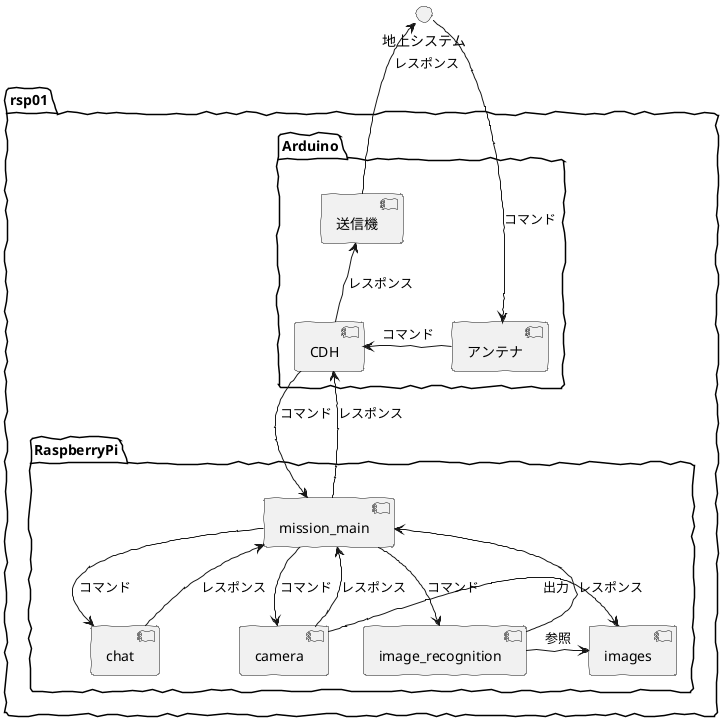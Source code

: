@startuml

skinparam handwritten true

package rsp01 {
    package Arduino {
        [アンテナ]
        [送信機]
        [CDH]
    }
    package RaspberryPi {
        [mission_main]
        [chat]
        [camera]
        [images]
        [image_recognition]
    }
}

地上システム -> アンテナ: コマンド
アンテナ -> CDH: コマンド
CDH -> mission_main: コマンド
mission_main -> chat: コマンド
mission_main -> camera: コマンド
camera -> images: 出力
mission_main -> image_recognition: コマンド
image_recognition -> images: 参照

mission_main <-- image_recognition: レスポンス
mission_main <-- camera: レスポンス
mission_main <-- chat: レスポンス
CDH <-- mission_main: レスポンス
送信機 <-- CDH: レスポンス
地上システム <-- 送信機: レスポンス

@enduml